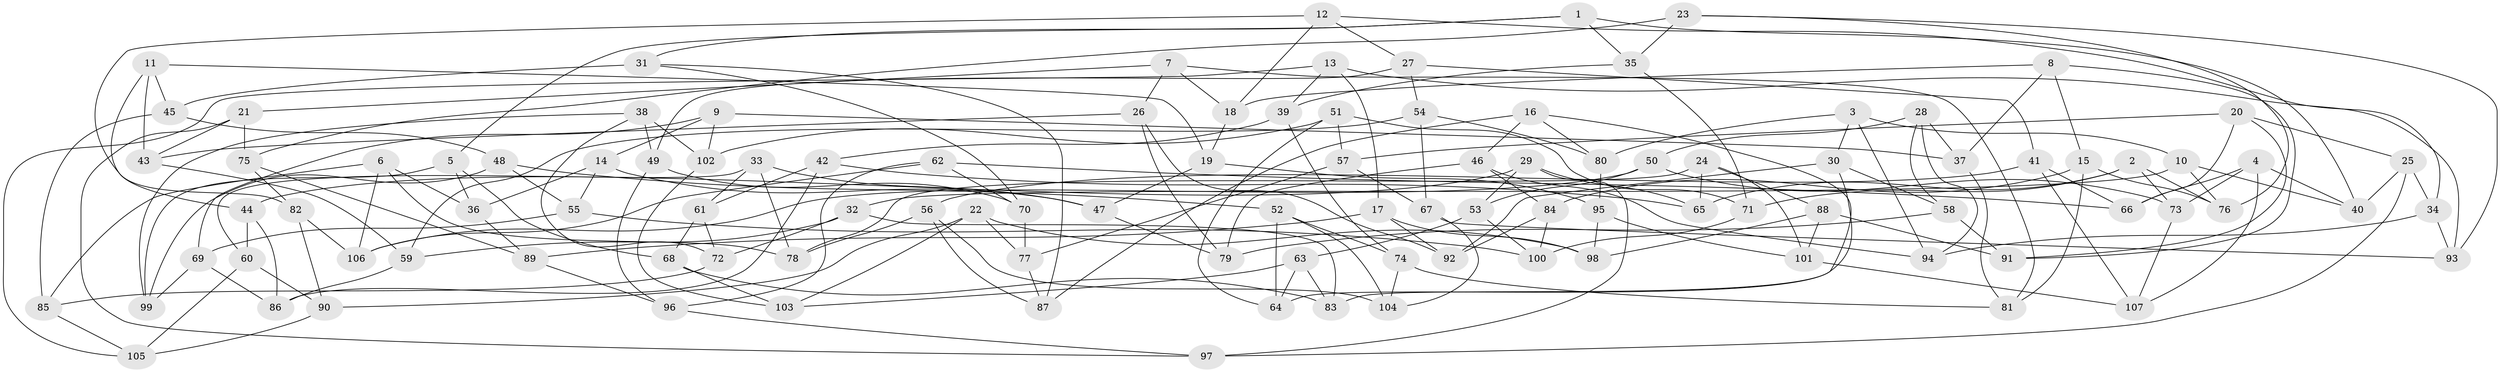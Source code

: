 // Generated by graph-tools (version 1.1) at 2025/11/02/27/25 16:11:43]
// undirected, 107 vertices, 214 edges
graph export_dot {
graph [start="1"]
  node [color=gray90,style=filled];
  1;
  2;
  3;
  4;
  5;
  6;
  7;
  8;
  9;
  10;
  11;
  12;
  13;
  14;
  15;
  16;
  17;
  18;
  19;
  20;
  21;
  22;
  23;
  24;
  25;
  26;
  27;
  28;
  29;
  30;
  31;
  32;
  33;
  34;
  35;
  36;
  37;
  38;
  39;
  40;
  41;
  42;
  43;
  44;
  45;
  46;
  47;
  48;
  49;
  50;
  51;
  52;
  53;
  54;
  55;
  56;
  57;
  58;
  59;
  60;
  61;
  62;
  63;
  64;
  65;
  66;
  67;
  68;
  69;
  70;
  71;
  72;
  73;
  74;
  75;
  76;
  77;
  78;
  79;
  80;
  81;
  82;
  83;
  84;
  85;
  86;
  87;
  88;
  89;
  90;
  91;
  92;
  93;
  94;
  95;
  96;
  97;
  98;
  99;
  100;
  101;
  102;
  103;
  104;
  105;
  106;
  107;
  1 -- 31;
  1 -- 35;
  1 -- 40;
  1 -- 5;
  2 -- 71;
  2 -- 65;
  2 -- 76;
  2 -- 73;
  3 -- 94;
  3 -- 30;
  3 -- 80;
  3 -- 10;
  4 -- 107;
  4 -- 66;
  4 -- 73;
  4 -- 40;
  5 -- 68;
  5 -- 36;
  5 -- 99;
  6 -- 78;
  6 -- 106;
  6 -- 36;
  6 -- 85;
  7 -- 21;
  7 -- 18;
  7 -- 81;
  7 -- 26;
  8 -- 18;
  8 -- 15;
  8 -- 37;
  8 -- 91;
  9 -- 102;
  9 -- 14;
  9 -- 69;
  9 -- 37;
  10 -- 32;
  10 -- 40;
  10 -- 76;
  11 -- 43;
  11 -- 45;
  11 -- 19;
  11 -- 44;
  12 -- 82;
  12 -- 34;
  12 -- 27;
  12 -- 18;
  13 -- 39;
  13 -- 93;
  13 -- 105;
  13 -- 17;
  14 -- 55;
  14 -- 36;
  14 -- 47;
  15 -- 81;
  15 -- 76;
  15 -- 84;
  16 -- 80;
  16 -- 83;
  16 -- 87;
  16 -- 46;
  17 -- 89;
  17 -- 98;
  17 -- 92;
  18 -- 19;
  19 -- 47;
  19 -- 95;
  20 -- 91;
  20 -- 66;
  20 -- 25;
  20 -- 57;
  21 -- 75;
  21 -- 43;
  21 -- 97;
  22 -- 103;
  22 -- 90;
  22 -- 77;
  22 -- 98;
  23 -- 35;
  23 -- 75;
  23 -- 93;
  23 -- 76;
  24 -- 101;
  24 -- 78;
  24 -- 88;
  24 -- 65;
  25 -- 34;
  25 -- 40;
  25 -- 97;
  26 -- 43;
  26 -- 92;
  26 -- 79;
  27 -- 49;
  27 -- 41;
  27 -- 54;
  28 -- 94;
  28 -- 58;
  28 -- 50;
  28 -- 37;
  29 -- 44;
  29 -- 97;
  29 -- 53;
  29 -- 65;
  30 -- 58;
  30 -- 92;
  30 -- 64;
  31 -- 70;
  31 -- 45;
  31 -- 87;
  32 -- 72;
  32 -- 83;
  32 -- 59;
  33 -- 61;
  33 -- 78;
  33 -- 47;
  33 -- 60;
  34 -- 94;
  34 -- 93;
  35 -- 71;
  35 -- 39;
  36 -- 89;
  37 -- 81;
  38 -- 99;
  38 -- 49;
  38 -- 102;
  38 -- 72;
  39 -- 74;
  39 -- 42;
  41 -- 56;
  41 -- 66;
  41 -- 107;
  42 -- 61;
  42 -- 86;
  42 -- 65;
  43 -- 59;
  44 -- 60;
  44 -- 86;
  45 -- 85;
  45 -- 48;
  46 -- 79;
  46 -- 94;
  46 -- 84;
  47 -- 79;
  48 -- 55;
  48 -- 52;
  48 -- 99;
  49 -- 70;
  49 -- 96;
  50 -- 53;
  50 -- 106;
  50 -- 73;
  51 -- 71;
  51 -- 102;
  51 -- 57;
  51 -- 64;
  52 -- 104;
  52 -- 74;
  52 -- 64;
  53 -- 100;
  53 -- 63;
  54 -- 80;
  54 -- 67;
  54 -- 59;
  55 -- 69;
  55 -- 100;
  56 -- 87;
  56 -- 78;
  56 -- 104;
  57 -- 77;
  57 -- 67;
  58 -- 91;
  58 -- 79;
  59 -- 86;
  60 -- 105;
  60 -- 90;
  61 -- 68;
  61 -- 72;
  62 -- 66;
  62 -- 70;
  62 -- 106;
  62 -- 96;
  63 -- 64;
  63 -- 103;
  63 -- 83;
  67 -- 104;
  67 -- 93;
  68 -- 83;
  68 -- 103;
  69 -- 86;
  69 -- 99;
  70 -- 77;
  71 -- 100;
  72 -- 85;
  73 -- 107;
  74 -- 104;
  74 -- 81;
  75 -- 89;
  75 -- 82;
  77 -- 87;
  80 -- 95;
  82 -- 106;
  82 -- 90;
  84 -- 92;
  84 -- 100;
  85 -- 105;
  88 -- 91;
  88 -- 98;
  88 -- 101;
  89 -- 96;
  90 -- 105;
  95 -- 101;
  95 -- 98;
  96 -- 97;
  101 -- 107;
  102 -- 103;
}
